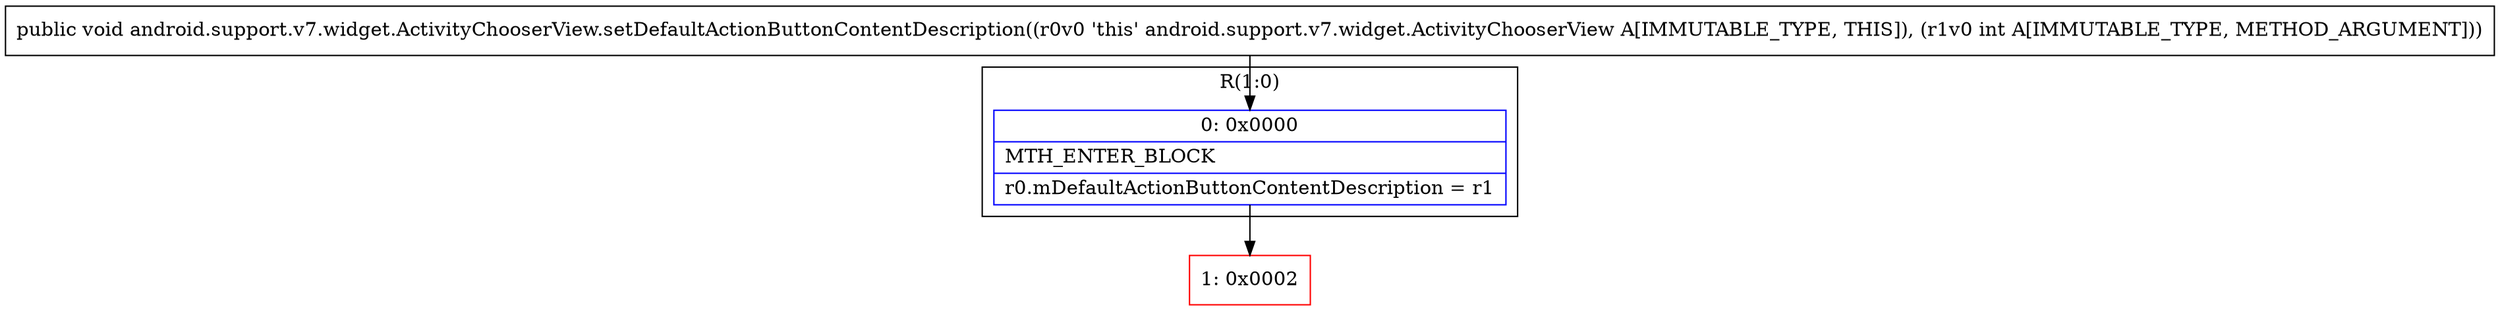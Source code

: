 digraph "CFG forandroid.support.v7.widget.ActivityChooserView.setDefaultActionButtonContentDescription(I)V" {
subgraph cluster_Region_1056652969 {
label = "R(1:0)";
node [shape=record,color=blue];
Node_0 [shape=record,label="{0\:\ 0x0000|MTH_ENTER_BLOCK\l|r0.mDefaultActionButtonContentDescription = r1\l}"];
}
Node_1 [shape=record,color=red,label="{1\:\ 0x0002}"];
MethodNode[shape=record,label="{public void android.support.v7.widget.ActivityChooserView.setDefaultActionButtonContentDescription((r0v0 'this' android.support.v7.widget.ActivityChooserView A[IMMUTABLE_TYPE, THIS]), (r1v0 int A[IMMUTABLE_TYPE, METHOD_ARGUMENT])) }"];
MethodNode -> Node_0;
Node_0 -> Node_1;
}


